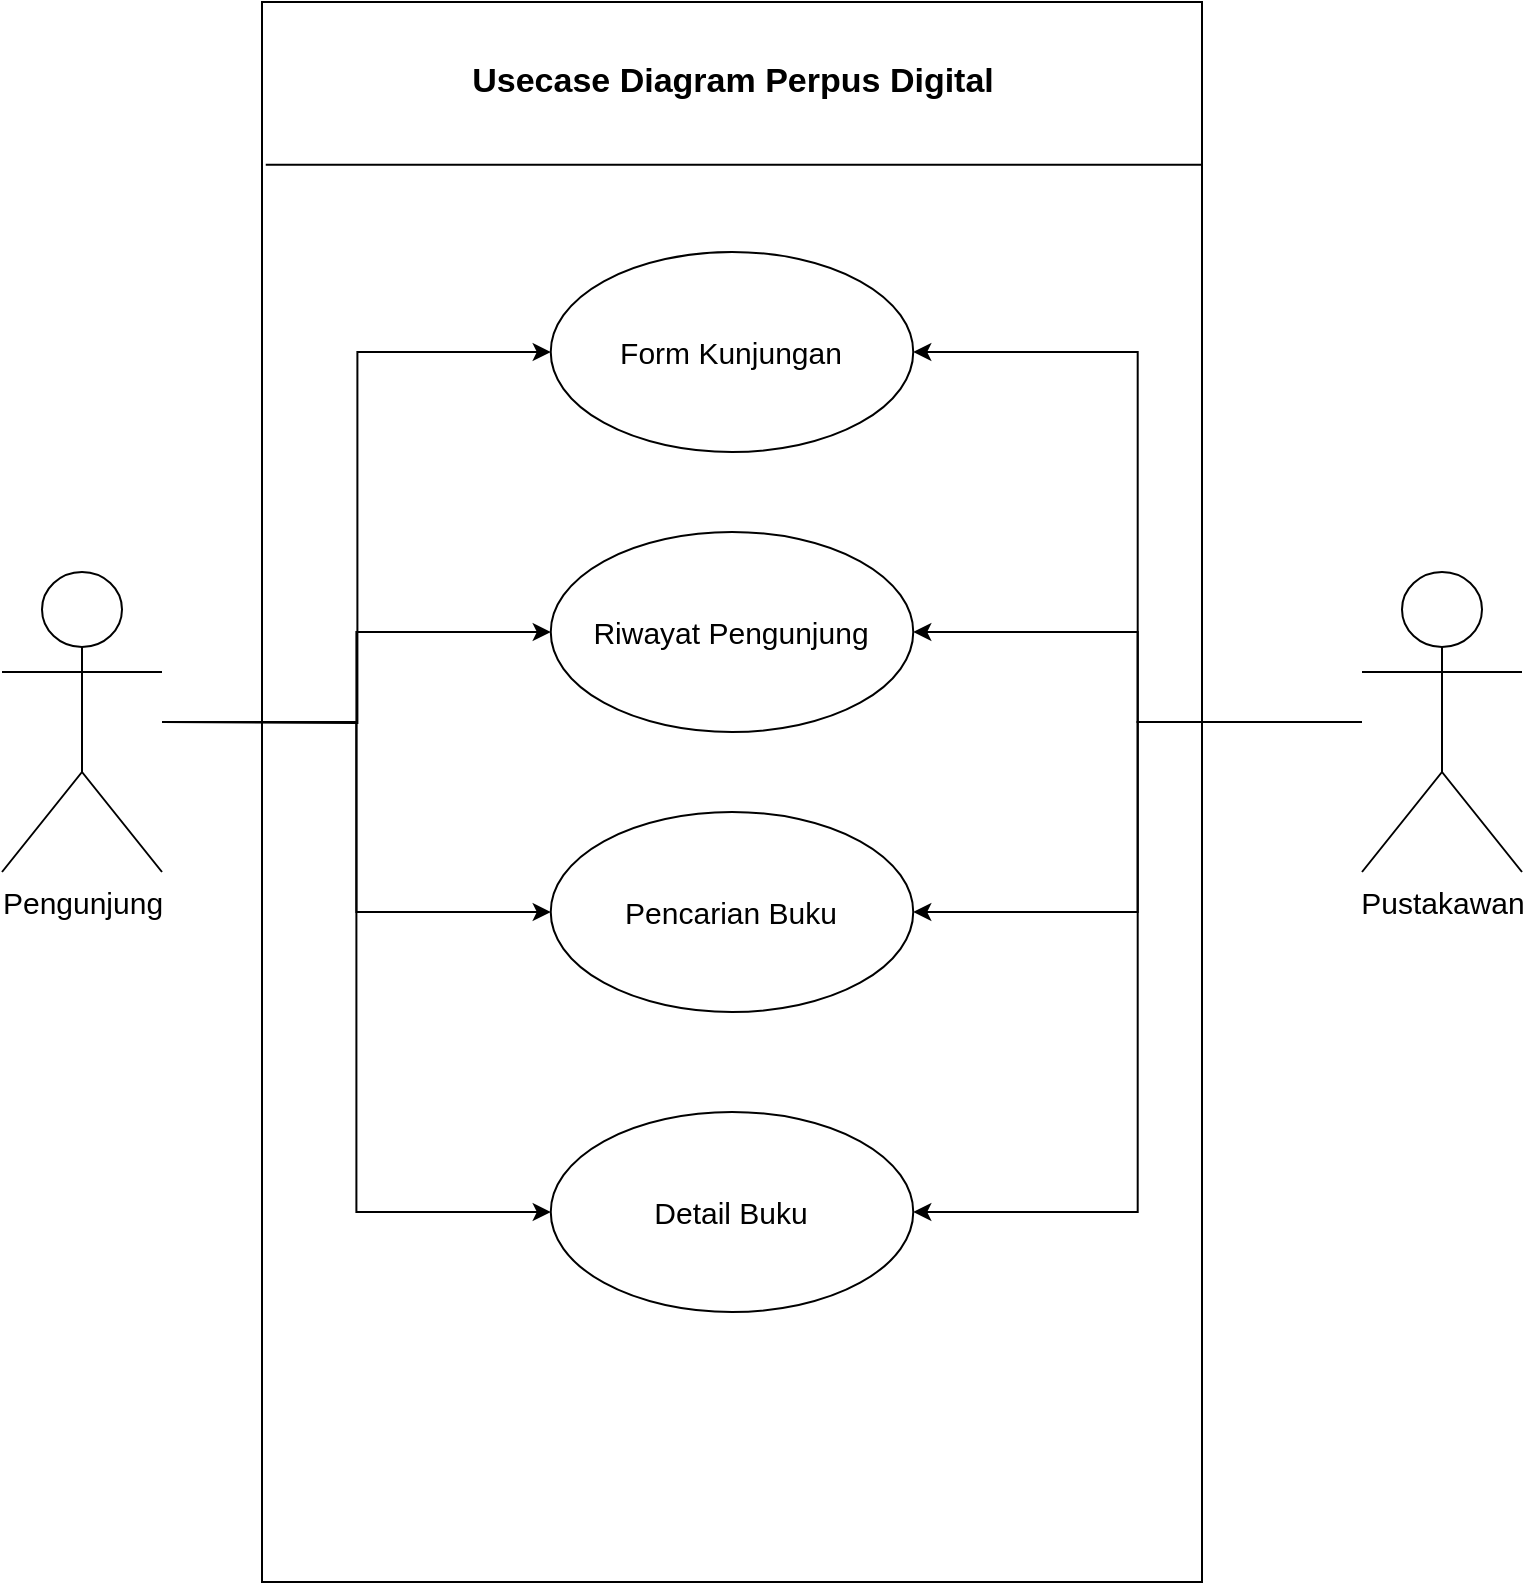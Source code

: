 <mxfile version="23.1.1" type="github">
  <diagram name="Page-1" id="EODYRYMDHHHb_0EbBn9g">
    <mxGraphModel dx="1147" dy="618" grid="1" gridSize="10" guides="1" tooltips="1" connect="1" arrows="1" fold="1" page="1" pageScale="1" pageWidth="850" pageHeight="1100" math="0" shadow="0">
      <root>
        <mxCell id="0" />
        <mxCell id="1" parent="0" />
        <mxCell id="n4F6TMeLaYpo0RElO_Qm-1" value="" style="rounded=0;whiteSpace=wrap;html=1;" vertex="1" parent="1">
          <mxGeometry x="170" y="155" width="470" height="790" as="geometry" />
        </mxCell>
        <mxCell id="n4F6TMeLaYpo0RElO_Qm-2" value="" style="endArrow=none;html=1;rounded=0;exitX=0.004;exitY=0.103;exitDx=0;exitDy=0;exitPerimeter=0;entryX=1;entryY=0.103;entryDx=0;entryDy=0;entryPerimeter=0;" edge="1" parent="1" source="n4F6TMeLaYpo0RElO_Qm-1" target="n4F6TMeLaYpo0RElO_Qm-1">
          <mxGeometry width="50" height="50" relative="1" as="geometry">
            <mxPoint x="590" y="420" as="sourcePoint" />
            <mxPoint x="640" y="370" as="targetPoint" />
          </mxGeometry>
        </mxCell>
        <mxCell id="n4F6TMeLaYpo0RElO_Qm-4" value="&lt;b&gt;&lt;font style=&quot;font-size: 17px;&quot;&gt;Usecase Diagram Perpus Digital&lt;/font&gt;&lt;/b&gt;" style="text;html=1;align=center;verticalAlign=middle;resizable=0;points=[];autosize=1;strokeColor=none;fillColor=none;" vertex="1" parent="1">
          <mxGeometry x="265" y="180" width="280" height="30" as="geometry" />
        </mxCell>
        <mxCell id="n4F6TMeLaYpo0RElO_Qm-5" value="&lt;font style=&quot;font-size: 15px;&quot;&gt;Form Kunjungan&lt;/font&gt;" style="ellipse;whiteSpace=wrap;html=1;" vertex="1" parent="1">
          <mxGeometry x="314.37" y="280" width="181.25" height="100" as="geometry" />
        </mxCell>
        <mxCell id="n4F6TMeLaYpo0RElO_Qm-6" value="&lt;font style=&quot;font-size: 15px;&quot;&gt;Riwayat Pengunjung&lt;/font&gt;" style="ellipse;whiteSpace=wrap;html=1;" vertex="1" parent="1">
          <mxGeometry x="314.38" y="420" width="181.25" height="100" as="geometry" />
        </mxCell>
        <mxCell id="n4F6TMeLaYpo0RElO_Qm-7" value="&lt;span style=&quot;font-size: 15px;&quot;&gt;Pencarian Buku&lt;/span&gt;" style="ellipse;whiteSpace=wrap;html=1;" vertex="1" parent="1">
          <mxGeometry x="314.37" y="560" width="181.25" height="100" as="geometry" />
        </mxCell>
        <mxCell id="n4F6TMeLaYpo0RElO_Qm-8" value="&lt;span style=&quot;font-size: 15px;&quot;&gt;Detail Buku&lt;/span&gt;" style="ellipse;whiteSpace=wrap;html=1;" vertex="1" parent="1">
          <mxGeometry x="314.38" y="710" width="181.25" height="100" as="geometry" />
        </mxCell>
        <mxCell id="n4F6TMeLaYpo0RElO_Qm-12" style="edgeStyle=orthogonalEdgeStyle;rounded=0;orthogonalLoop=1;jettySize=auto;html=1;entryX=0;entryY=0.5;entryDx=0;entryDy=0;" edge="1" parent="1" target="n4F6TMeLaYpo0RElO_Qm-5">
          <mxGeometry relative="1" as="geometry">
            <mxPoint x="120" y="515" as="sourcePoint" />
          </mxGeometry>
        </mxCell>
        <mxCell id="n4F6TMeLaYpo0RElO_Qm-14" style="edgeStyle=orthogonalEdgeStyle;rounded=0;orthogonalLoop=1;jettySize=auto;html=1;entryX=0;entryY=0.5;entryDx=0;entryDy=0;" edge="1" parent="1" source="n4F6TMeLaYpo0RElO_Qm-9" target="n4F6TMeLaYpo0RElO_Qm-6">
          <mxGeometry relative="1" as="geometry" />
        </mxCell>
        <mxCell id="n4F6TMeLaYpo0RElO_Qm-15" style="edgeStyle=orthogonalEdgeStyle;rounded=0;orthogonalLoop=1;jettySize=auto;html=1;entryX=0;entryY=0.5;entryDx=0;entryDy=0;" edge="1" parent="1" source="n4F6TMeLaYpo0RElO_Qm-9" target="n4F6TMeLaYpo0RElO_Qm-7">
          <mxGeometry relative="1" as="geometry" />
        </mxCell>
        <mxCell id="n4F6TMeLaYpo0RElO_Qm-16" style="edgeStyle=orthogonalEdgeStyle;rounded=0;orthogonalLoop=1;jettySize=auto;html=1;entryX=0;entryY=0.5;entryDx=0;entryDy=0;" edge="1" parent="1" source="n4F6TMeLaYpo0RElO_Qm-9" target="n4F6TMeLaYpo0RElO_Qm-8">
          <mxGeometry relative="1" as="geometry" />
        </mxCell>
        <mxCell id="n4F6TMeLaYpo0RElO_Qm-9" value="&lt;font style=&quot;font-size: 15px;&quot;&gt;Pengunjung&lt;/font&gt;" style="shape=umlActor;verticalLabelPosition=bottom;verticalAlign=top;html=1;outlineConnect=0;" vertex="1" parent="1">
          <mxGeometry x="40" y="440" width="80" height="150" as="geometry" />
        </mxCell>
        <mxCell id="n4F6TMeLaYpo0RElO_Qm-13" style="edgeStyle=orthogonalEdgeStyle;rounded=0;orthogonalLoop=1;jettySize=auto;html=1;" edge="1" parent="1" source="n4F6TMeLaYpo0RElO_Qm-10" target="n4F6TMeLaYpo0RElO_Qm-6">
          <mxGeometry relative="1" as="geometry" />
        </mxCell>
        <mxCell id="n4F6TMeLaYpo0RElO_Qm-17" style="edgeStyle=orthogonalEdgeStyle;rounded=0;orthogonalLoop=1;jettySize=auto;html=1;entryX=1;entryY=0.5;entryDx=0;entryDy=0;" edge="1" parent="1" source="n4F6TMeLaYpo0RElO_Qm-10" target="n4F6TMeLaYpo0RElO_Qm-5">
          <mxGeometry relative="1" as="geometry" />
        </mxCell>
        <mxCell id="n4F6TMeLaYpo0RElO_Qm-20" style="edgeStyle=orthogonalEdgeStyle;rounded=0;orthogonalLoop=1;jettySize=auto;html=1;" edge="1" parent="1" source="n4F6TMeLaYpo0RElO_Qm-10" target="n4F6TMeLaYpo0RElO_Qm-7">
          <mxGeometry relative="1" as="geometry" />
        </mxCell>
        <mxCell id="n4F6TMeLaYpo0RElO_Qm-21" style="edgeStyle=orthogonalEdgeStyle;rounded=0;orthogonalLoop=1;jettySize=auto;html=1;entryX=1;entryY=0.5;entryDx=0;entryDy=0;" edge="1" parent="1" source="n4F6TMeLaYpo0RElO_Qm-10" target="n4F6TMeLaYpo0RElO_Qm-8">
          <mxGeometry relative="1" as="geometry" />
        </mxCell>
        <mxCell id="n4F6TMeLaYpo0RElO_Qm-10" value="&lt;span style=&quot;font-size: 15px;&quot;&gt;Pustakawan&lt;/span&gt;" style="shape=umlActor;verticalLabelPosition=bottom;verticalAlign=top;html=1;outlineConnect=0;" vertex="1" parent="1">
          <mxGeometry x="720" y="440" width="80" height="150" as="geometry" />
        </mxCell>
      </root>
    </mxGraphModel>
  </diagram>
</mxfile>
